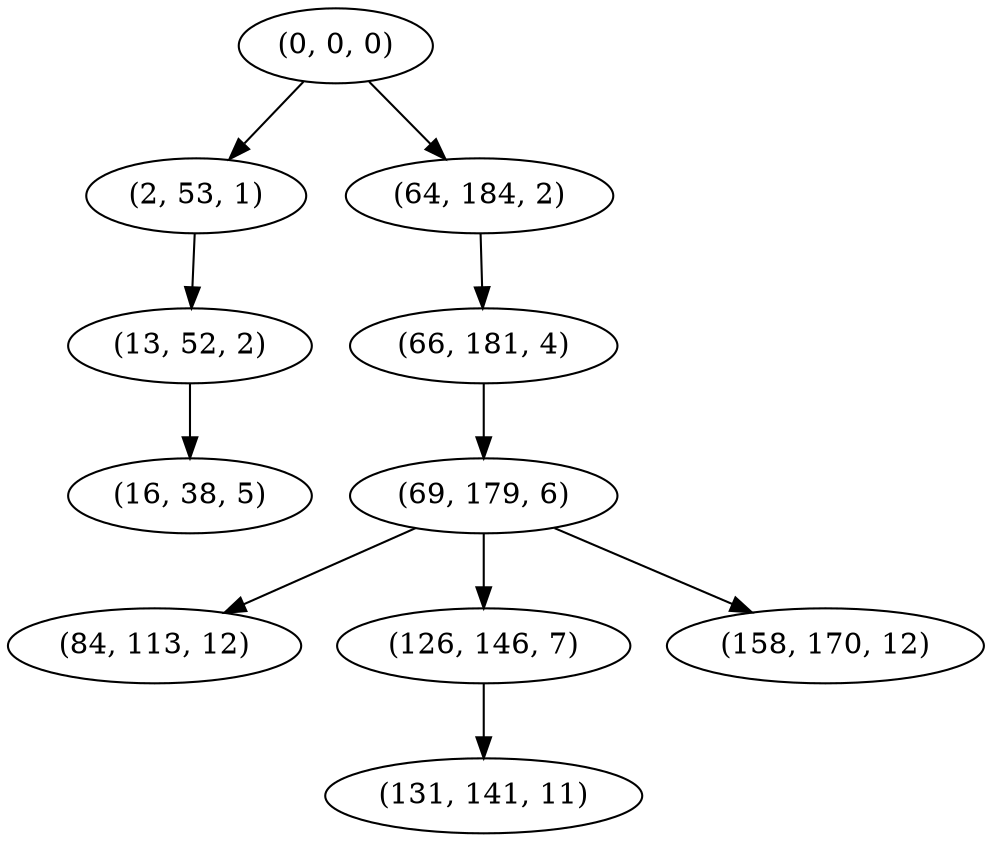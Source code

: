 digraph tree {
    "(0, 0, 0)";
    "(2, 53, 1)";
    "(13, 52, 2)";
    "(16, 38, 5)";
    "(64, 184, 2)";
    "(66, 181, 4)";
    "(69, 179, 6)";
    "(84, 113, 12)";
    "(126, 146, 7)";
    "(131, 141, 11)";
    "(158, 170, 12)";
    "(0, 0, 0)" -> "(2, 53, 1)";
    "(0, 0, 0)" -> "(64, 184, 2)";
    "(2, 53, 1)" -> "(13, 52, 2)";
    "(13, 52, 2)" -> "(16, 38, 5)";
    "(64, 184, 2)" -> "(66, 181, 4)";
    "(66, 181, 4)" -> "(69, 179, 6)";
    "(69, 179, 6)" -> "(84, 113, 12)";
    "(69, 179, 6)" -> "(126, 146, 7)";
    "(69, 179, 6)" -> "(158, 170, 12)";
    "(126, 146, 7)" -> "(131, 141, 11)";
}

